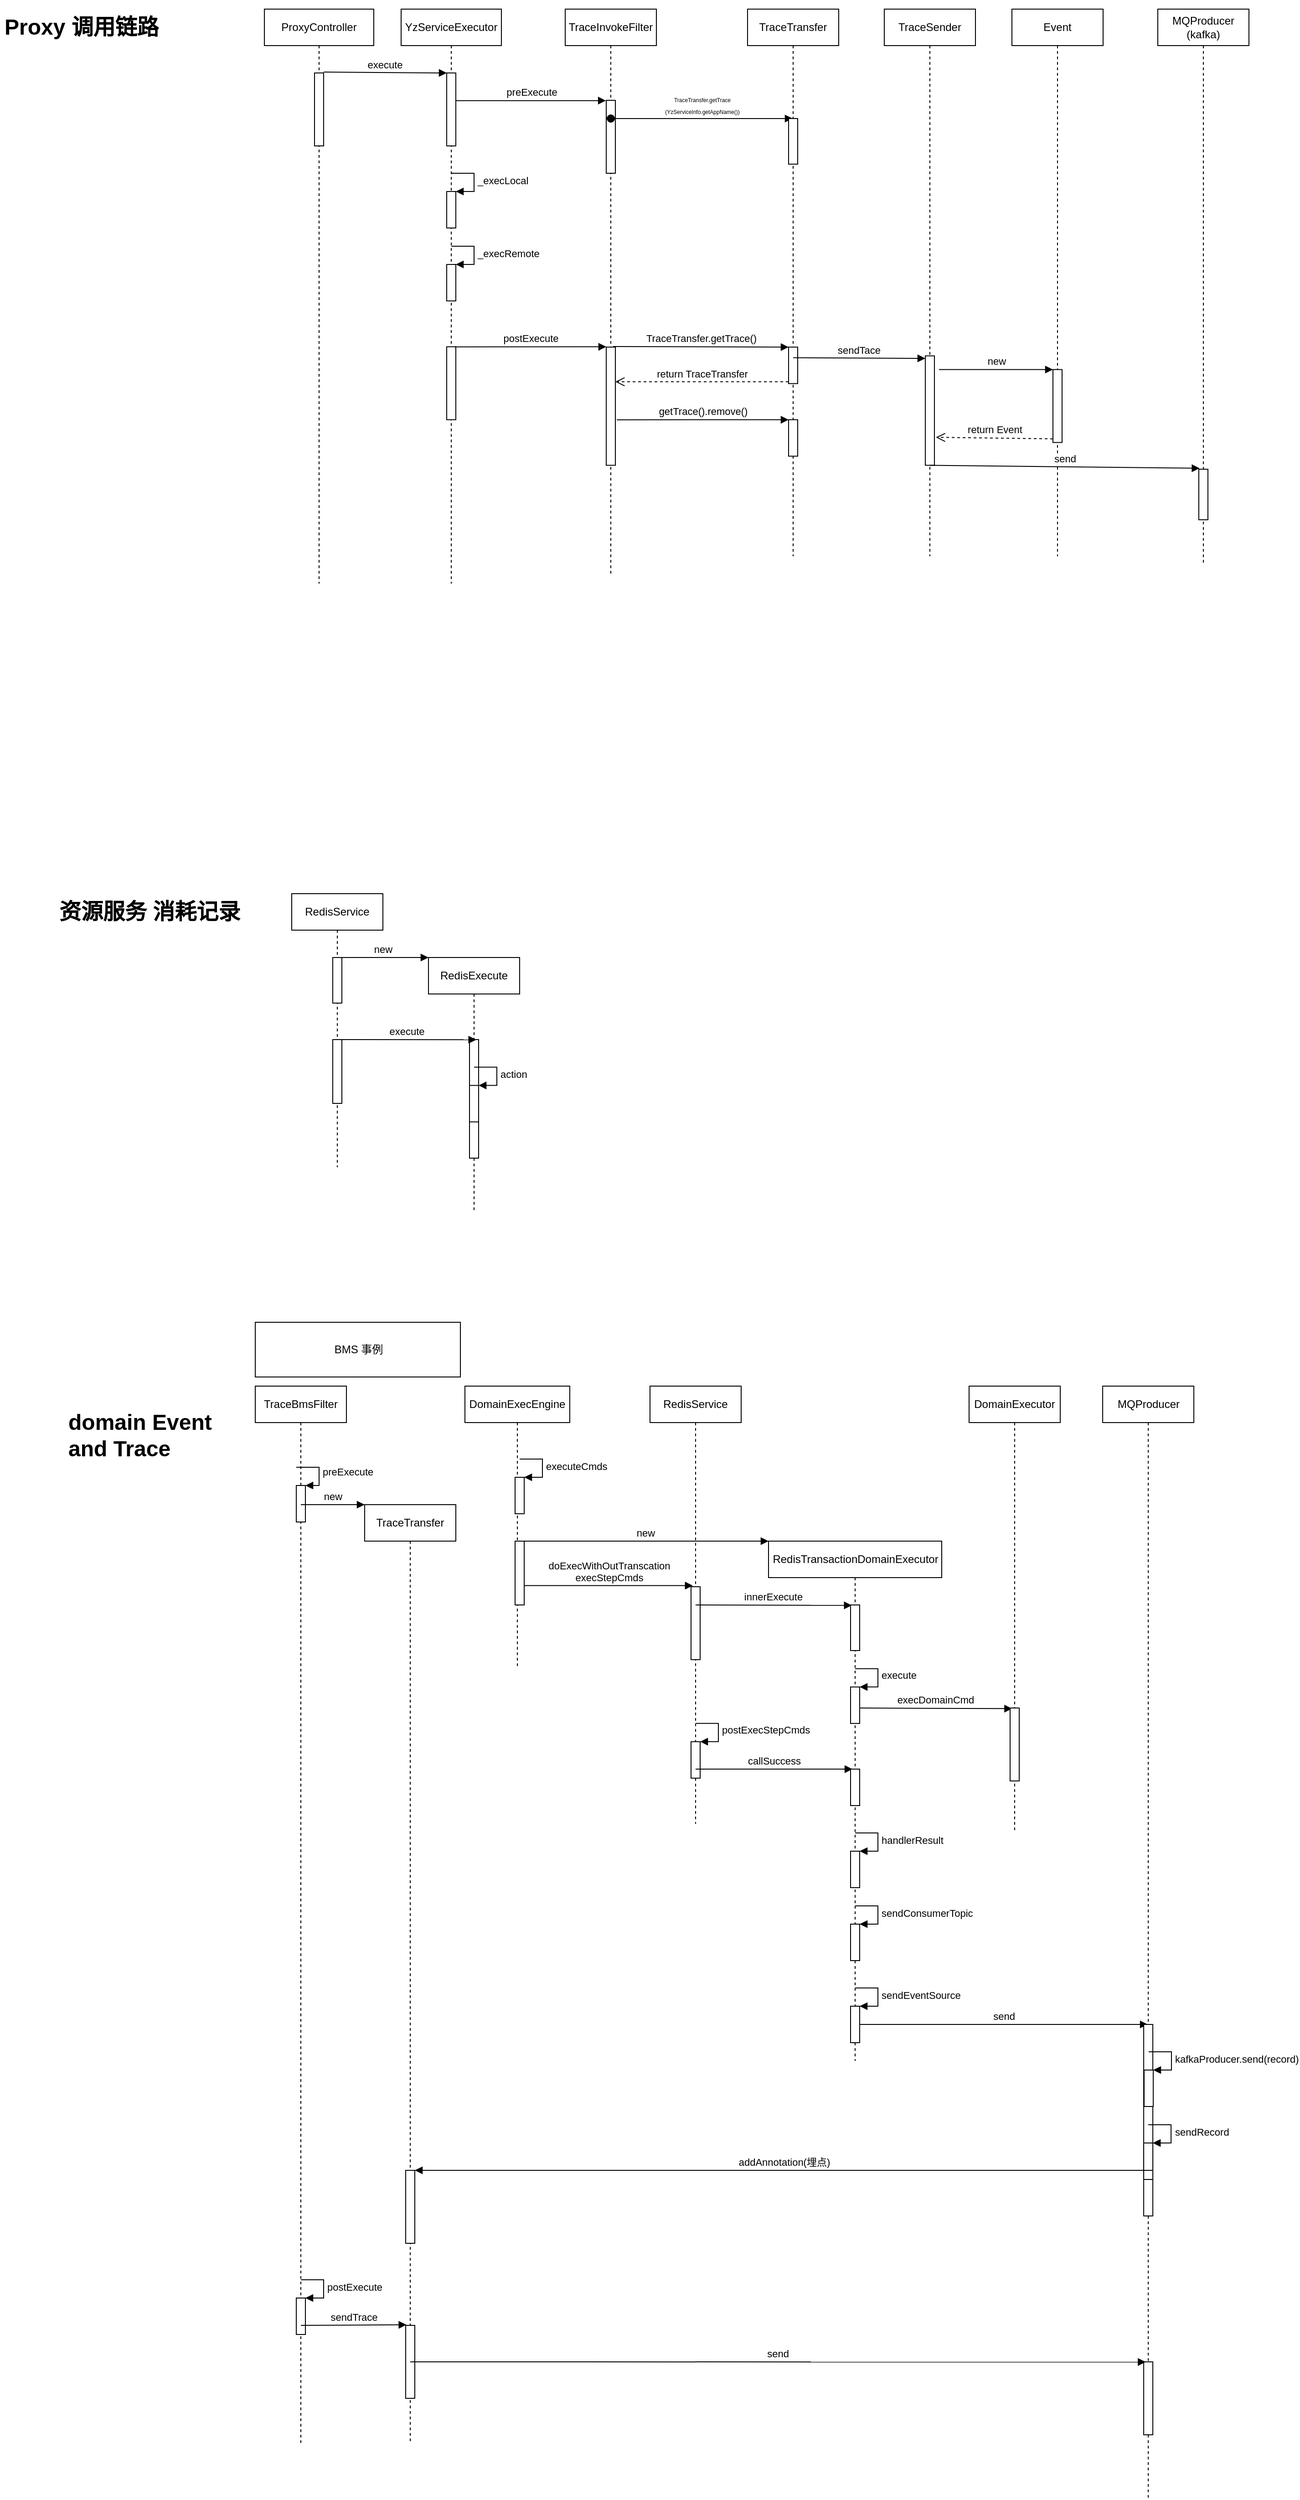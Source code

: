 <mxfile version="12.5.1" type="github">
  <diagram id="-fwhPAeI0vTTsdXvRMv6" name="第 1 页">
    <mxGraphModel dx="2015" dy="594" grid="1" gridSize="10" guides="1" tooltips="1" connect="1" arrows="1" fold="1" page="1" pageScale="1" pageWidth="827" pageHeight="1169" math="0" shadow="0">
      <root>
        <mxCell id="0"/>
        <mxCell id="1" parent="0"/>
        <mxCell id="Nz7b2B-T4ap1JmuyuAuI-36" value="YzServiceExecutor" style="shape=umlLifeline;perimeter=lifelinePerimeter;whiteSpace=wrap;html=1;container=1;collapsible=0;recursiveResize=0;outlineConnect=0;" parent="1" vertex="1">
          <mxGeometry x="120" y="120" width="110" height="630" as="geometry"/>
        </mxCell>
        <mxCell id="Nz7b2B-T4ap1JmuyuAuI-37" value="" style="html=1;points=[];perimeter=orthogonalPerimeter;" parent="Nz7b2B-T4ap1JmuyuAuI-36" vertex="1">
          <mxGeometry x="50" y="70" width="10" height="80" as="geometry"/>
        </mxCell>
        <mxCell id="Nz7b2B-T4ap1JmuyuAuI-74" value="" style="html=1;points=[];perimeter=orthogonalPerimeter;" parent="Nz7b2B-T4ap1JmuyuAuI-36" vertex="1">
          <mxGeometry x="50" y="370.25" width="10" height="80" as="geometry"/>
        </mxCell>
        <mxCell id="Y-8gsAqGTMaJMT4dQ_MY-1" value="" style="html=1;points=[];perimeter=orthogonalPerimeter;" vertex="1" parent="Nz7b2B-T4ap1JmuyuAuI-36">
          <mxGeometry x="50" y="200" width="10" height="40" as="geometry"/>
        </mxCell>
        <mxCell id="Y-8gsAqGTMaJMT4dQ_MY-2" value="_execLocal" style="edgeStyle=orthogonalEdgeStyle;html=1;align=left;spacingLeft=2;endArrow=block;rounded=0;entryX=1;entryY=0;" edge="1" target="Y-8gsAqGTMaJMT4dQ_MY-1" parent="Nz7b2B-T4ap1JmuyuAuI-36">
          <mxGeometry relative="1" as="geometry">
            <mxPoint x="55" y="180" as="sourcePoint"/>
            <Array as="points">
              <mxPoint x="80" y="180"/>
            </Array>
          </mxGeometry>
        </mxCell>
        <mxCell id="Y-8gsAqGTMaJMT4dQ_MY-3" value="" style="html=1;points=[];perimeter=orthogonalPerimeter;" vertex="1" parent="Nz7b2B-T4ap1JmuyuAuI-36">
          <mxGeometry x="50" y="280" width="10" height="40" as="geometry"/>
        </mxCell>
        <mxCell id="Y-8gsAqGTMaJMT4dQ_MY-4" value="_execRemote" style="edgeStyle=orthogonalEdgeStyle;html=1;align=left;spacingLeft=2;endArrow=block;rounded=0;entryX=1;entryY=0;" edge="1" target="Y-8gsAqGTMaJMT4dQ_MY-3" parent="Nz7b2B-T4ap1JmuyuAuI-36">
          <mxGeometry relative="1" as="geometry">
            <mxPoint x="55" y="260" as="sourcePoint"/>
            <Array as="points">
              <mxPoint x="80" y="260"/>
            </Array>
          </mxGeometry>
        </mxCell>
        <mxCell id="Nz7b2B-T4ap1JmuyuAuI-39" value="TraceInvokeFilter" style="shape=umlLifeline;perimeter=lifelinePerimeter;whiteSpace=wrap;html=1;container=1;collapsible=0;recursiveResize=0;outlineConnect=0;" parent="1" vertex="1">
          <mxGeometry x="300" y="120" width="100" height="620" as="geometry"/>
        </mxCell>
        <mxCell id="Nz7b2B-T4ap1JmuyuAuI-53" value="" style="html=1;points=[];perimeter=orthogonalPerimeter;" parent="Nz7b2B-T4ap1JmuyuAuI-39" vertex="1">
          <mxGeometry x="45" y="100" width="10" height="80" as="geometry"/>
        </mxCell>
        <mxCell id="Nz7b2B-T4ap1JmuyuAuI-57" value="&lt;font style=&quot;font-size: 6px&quot;&gt;TraceTransfer.getTrace&lt;br&gt;(YzServiceInfo.getAppName())&lt;/font&gt;" style="html=1;verticalAlign=bottom;startArrow=oval;startFill=1;endArrow=block;startSize=8;" parent="Nz7b2B-T4ap1JmuyuAuI-39" target="Nz7b2B-T4ap1JmuyuAuI-55" edge="1">
          <mxGeometry width="60" relative="1" as="geometry">
            <mxPoint x="50" y="120" as="sourcePoint"/>
            <mxPoint x="150" y="120" as="targetPoint"/>
          </mxGeometry>
        </mxCell>
        <mxCell id="Nz7b2B-T4ap1JmuyuAuI-64" value="" style="html=1;points=[];perimeter=orthogonalPerimeter;" parent="Nz7b2B-T4ap1JmuyuAuI-39" vertex="1">
          <mxGeometry x="45" y="370.65" width="10" height="129.6" as="geometry"/>
        </mxCell>
        <mxCell id="Nz7b2B-T4ap1JmuyuAuI-55" value="TraceTransfer" style="shape=umlLifeline;perimeter=lifelinePerimeter;whiteSpace=wrap;html=1;container=1;collapsible=0;recursiveResize=0;outlineConnect=0;" parent="1" vertex="1">
          <mxGeometry x="500" y="120" width="100" height="600" as="geometry"/>
        </mxCell>
        <mxCell id="Nz7b2B-T4ap1JmuyuAuI-59" value="" style="html=1;points=[];perimeter=orthogonalPerimeter;" parent="Nz7b2B-T4ap1JmuyuAuI-55" vertex="1">
          <mxGeometry x="45" y="120" width="10" height="50" as="geometry"/>
        </mxCell>
        <mxCell id="Nz7b2B-T4ap1JmuyuAuI-65" value="" style="html=1;points=[];perimeter=orthogonalPerimeter;" parent="Nz7b2B-T4ap1JmuyuAuI-55" vertex="1">
          <mxGeometry x="45" y="370.65" width="10" height="40" as="geometry"/>
        </mxCell>
        <mxCell id="Nz7b2B-T4ap1JmuyuAuI-78" value="" style="html=1;points=[];perimeter=orthogonalPerimeter;" parent="Nz7b2B-T4ap1JmuyuAuI-55" vertex="1">
          <mxGeometry x="45" y="450.25" width="10" height="40" as="geometry"/>
        </mxCell>
        <mxCell id="Nz7b2B-T4ap1JmuyuAuI-82" value="sendTace" style="html=1;verticalAlign=bottom;endArrow=block;entryX=0;entryY=0.023;entryDx=0;entryDy=0;entryPerimeter=0;" parent="Nz7b2B-T4ap1JmuyuAuI-55" target="Nz7b2B-T4ap1JmuyuAuI-83" edge="1">
          <mxGeometry width="80" relative="1" as="geometry">
            <mxPoint x="50" y="382.25" as="sourcePoint"/>
            <mxPoint x="140" y="380.25" as="targetPoint"/>
          </mxGeometry>
        </mxCell>
        <mxCell id="Nz7b2B-T4ap1JmuyuAuI-67" value="return TraceTransfer" style="html=1;verticalAlign=bottom;endArrow=open;dashed=1;endSize=8;exitX=0;exitY=0.95;" parent="1" source="Nz7b2B-T4ap1JmuyuAuI-65" target="Nz7b2B-T4ap1JmuyuAuI-64" edge="1">
          <mxGeometry relative="1" as="geometry">
            <mxPoint x="415" y="566.65" as="targetPoint"/>
          </mxGeometry>
        </mxCell>
        <mxCell id="Nz7b2B-T4ap1JmuyuAuI-66" value="TraceTransfer.getTrace()" style="html=1;verticalAlign=bottom;endArrow=block;entryX=0;entryY=0;exitX=0.743;exitY=-0.005;exitDx=0;exitDy=0;exitPerimeter=0;" parent="1" source="Nz7b2B-T4ap1JmuyuAuI-64" target="Nz7b2B-T4ap1JmuyuAuI-65" edge="1">
          <mxGeometry relative="1" as="geometry">
            <mxPoint x="190" y="490.65" as="sourcePoint"/>
          </mxGeometry>
        </mxCell>
        <mxCell id="Nz7b2B-T4ap1JmuyuAuI-69" value="ProxyController" style="shape=umlLifeline;perimeter=lifelinePerimeter;whiteSpace=wrap;html=1;container=1;collapsible=0;recursiveResize=0;outlineConnect=0;" parent="1" vertex="1">
          <mxGeometry x="-30" y="120" width="120" height="630" as="geometry"/>
        </mxCell>
        <mxCell id="Nz7b2B-T4ap1JmuyuAuI-70" value="" style="html=1;points=[];perimeter=orthogonalPerimeter;" parent="Nz7b2B-T4ap1JmuyuAuI-69" vertex="1">
          <mxGeometry x="55" y="70" width="10" height="80" as="geometry"/>
        </mxCell>
        <mxCell id="Nz7b2B-T4ap1JmuyuAuI-68" value="preExecute" style="html=1;verticalAlign=bottom;endArrow=block;entryX=-0.043;entryY=0.004;entryDx=0;entryDy=0;entryPerimeter=0;" parent="1" source="Nz7b2B-T4ap1JmuyuAuI-37" target="Nz7b2B-T4ap1JmuyuAuI-53" edge="1">
          <mxGeometry width="80" relative="1" as="geometry">
            <mxPoint x="190" y="220" as="sourcePoint"/>
            <mxPoint x="250" y="220" as="targetPoint"/>
          </mxGeometry>
        </mxCell>
        <mxCell id="Nz7b2B-T4ap1JmuyuAuI-73" value="execute" style="html=1;verticalAlign=bottom;endArrow=block;exitX=1;exitY=-0.012;exitDx=0;exitDy=0;exitPerimeter=0;" parent="1" source="Nz7b2B-T4ap1JmuyuAuI-70" edge="1">
          <mxGeometry width="80" relative="1" as="geometry">
            <mxPoint x="30" y="210" as="sourcePoint"/>
            <mxPoint x="170" y="190" as="targetPoint"/>
          </mxGeometry>
        </mxCell>
        <mxCell id="Nz7b2B-T4ap1JmuyuAuI-76" value="postExecute" style="html=1;verticalAlign=bottom;endArrow=block;entryX=0;entryY=0;exitX=0.917;exitY=0.002;exitDx=0;exitDy=0;exitPerimeter=0;" parent="1" source="Nz7b2B-T4ap1JmuyuAuI-74" edge="1">
          <mxGeometry relative="1" as="geometry">
            <mxPoint x="275" y="490.25" as="sourcePoint"/>
            <mxPoint x="345" y="490.25" as="targetPoint"/>
          </mxGeometry>
        </mxCell>
        <mxCell id="Nz7b2B-T4ap1JmuyuAuI-79" value="getTrace().remove()" style="html=1;verticalAlign=bottom;endArrow=block;entryX=0;entryY=0;exitX=1.167;exitY=0.615;exitDx=0;exitDy=0;exitPerimeter=0;" parent="1" source="Nz7b2B-T4ap1JmuyuAuI-64" target="Nz7b2B-T4ap1JmuyuAuI-78" edge="1">
          <mxGeometry relative="1" as="geometry">
            <mxPoint x="475" y="570.25" as="sourcePoint"/>
          </mxGeometry>
        </mxCell>
        <mxCell id="Nz7b2B-T4ap1JmuyuAuI-81" value="TraceSender" style="shape=umlLifeline;perimeter=lifelinePerimeter;whiteSpace=wrap;html=1;container=1;collapsible=0;recursiveResize=0;outlineConnect=0;" parent="1" vertex="1">
          <mxGeometry x="650" y="120" width="100" height="600" as="geometry"/>
        </mxCell>
        <mxCell id="Nz7b2B-T4ap1JmuyuAuI-83" value="" style="html=1;points=[];perimeter=orthogonalPerimeter;" parent="Nz7b2B-T4ap1JmuyuAuI-81" vertex="1">
          <mxGeometry x="45" y="380.25" width="10" height="120" as="geometry"/>
        </mxCell>
        <mxCell id="Nz7b2B-T4ap1JmuyuAuI-84" value="Event" style="shape=umlLifeline;perimeter=lifelinePerimeter;whiteSpace=wrap;html=1;container=1;collapsible=0;recursiveResize=0;outlineConnect=0;" parent="1" vertex="1">
          <mxGeometry x="790" y="120" width="100" height="600" as="geometry"/>
        </mxCell>
        <mxCell id="Nz7b2B-T4ap1JmuyuAuI-85" value="" style="html=1;points=[];perimeter=orthogonalPerimeter;" parent="Nz7b2B-T4ap1JmuyuAuI-84" vertex="1">
          <mxGeometry x="45" y="395.25" width="10" height="80" as="geometry"/>
        </mxCell>
        <mxCell id="Nz7b2B-T4ap1JmuyuAuI-86" value="new" style="html=1;verticalAlign=bottom;endArrow=block;entryX=0;entryY=0;" parent="Nz7b2B-T4ap1JmuyuAuI-84" target="Nz7b2B-T4ap1JmuyuAuI-85" edge="1">
          <mxGeometry relative="1" as="geometry">
            <mxPoint x="-80" y="395.25" as="sourcePoint"/>
          </mxGeometry>
        </mxCell>
        <mxCell id="Nz7b2B-T4ap1JmuyuAuI-87" value="return Event" style="html=1;verticalAlign=bottom;endArrow=open;dashed=1;endSize=8;exitX=0;exitY=0.95;entryX=1.167;entryY=0.744;entryDx=0;entryDy=0;entryPerimeter=0;" parent="1" source="Nz7b2B-T4ap1JmuyuAuI-85" target="Nz7b2B-T4ap1JmuyuAuI-83" edge="1">
          <mxGeometry relative="1" as="geometry">
            <mxPoint x="765" y="591.25" as="targetPoint"/>
          </mxGeometry>
        </mxCell>
        <mxCell id="Nz7b2B-T4ap1JmuyuAuI-88" value="MQProducer&lt;br&gt;(kafka)" style="shape=umlLifeline;perimeter=lifelinePerimeter;whiteSpace=wrap;html=1;container=1;collapsible=0;recursiveResize=0;outlineConnect=0;" parent="1" vertex="1">
          <mxGeometry x="950" y="120" width="100" height="610" as="geometry"/>
        </mxCell>
        <mxCell id="Nz7b2B-T4ap1JmuyuAuI-89" value="" style="html=1;points=[];perimeter=orthogonalPerimeter;" parent="Nz7b2B-T4ap1JmuyuAuI-88" vertex="1">
          <mxGeometry x="45" y="504.58" width="10" height="55.42" as="geometry"/>
        </mxCell>
        <mxCell id="Nz7b2B-T4ap1JmuyuAuI-91" value="send" style="html=1;verticalAlign=bottom;endArrow=block;entryX=0.083;entryY=-0.019;entryDx=0;entryDy=0;entryPerimeter=0;" parent="1" target="Nz7b2B-T4ap1JmuyuAuI-89" edge="1">
          <mxGeometry width="80" relative="1" as="geometry">
            <mxPoint x="700" y="620.25" as="sourcePoint"/>
            <mxPoint x="990" y="620.25" as="targetPoint"/>
          </mxGeometry>
        </mxCell>
        <mxCell id="Y-8gsAqGTMaJMT4dQ_MY-5" value="&lt;h1&gt;Proxy 调用链路&lt;/h1&gt;&lt;p&gt;&lt;br&gt;&lt;/p&gt;" style="text;html=1;strokeColor=none;fillColor=none;spacing=5;spacingTop=-20;whiteSpace=wrap;overflow=hidden;rounded=0;" vertex="1" parent="1">
          <mxGeometry x="-320" y="120" width="190" height="120" as="geometry"/>
        </mxCell>
        <mxCell id="Y-8gsAqGTMaJMT4dQ_MY-7" value="&lt;h1&gt;资源服务 消耗记录&lt;/h1&gt;&lt;p&gt;&lt;br&gt;&lt;/p&gt;" style="text;html=1;strokeColor=none;fillColor=none;spacing=5;spacingTop=-20;whiteSpace=wrap;overflow=hidden;rounded=0;" vertex="1" parent="1">
          <mxGeometry x="-260" y="1090" width="210" height="120" as="geometry"/>
        </mxCell>
        <mxCell id="Y-8gsAqGTMaJMT4dQ_MY-8" value="RedisExecute" style="shape=umlLifeline;perimeter=lifelinePerimeter;whiteSpace=wrap;html=1;container=1;collapsible=0;recursiveResize=0;outlineConnect=0;" vertex="1" parent="1">
          <mxGeometry x="150" y="1160" width="100" height="280" as="geometry"/>
        </mxCell>
        <mxCell id="Y-8gsAqGTMaJMT4dQ_MY-14" value="" style="html=1;points=[];perimeter=orthogonalPerimeter;" vertex="1" parent="Y-8gsAqGTMaJMT4dQ_MY-8">
          <mxGeometry x="45" y="90" width="10" height="130" as="geometry"/>
        </mxCell>
        <mxCell id="Y-8gsAqGTMaJMT4dQ_MY-15" value="" style="html=1;points=[];perimeter=orthogonalPerimeter;" vertex="1" parent="Y-8gsAqGTMaJMT4dQ_MY-8">
          <mxGeometry x="45" y="140.28" width="10" height="40" as="geometry"/>
        </mxCell>
        <mxCell id="Y-8gsAqGTMaJMT4dQ_MY-16" value="action" style="edgeStyle=orthogonalEdgeStyle;html=1;align=left;spacingLeft=2;endArrow=block;rounded=0;entryX=1;entryY=0;" edge="1" target="Y-8gsAqGTMaJMT4dQ_MY-15" parent="Y-8gsAqGTMaJMT4dQ_MY-8">
          <mxGeometry relative="1" as="geometry">
            <mxPoint x="50" y="120.28" as="sourcePoint"/>
            <Array as="points">
              <mxPoint x="75" y="120.28"/>
            </Array>
          </mxGeometry>
        </mxCell>
        <mxCell id="Y-8gsAqGTMaJMT4dQ_MY-9" value="RedisService" style="shape=umlLifeline;perimeter=lifelinePerimeter;whiteSpace=wrap;html=1;container=1;collapsible=0;recursiveResize=0;outlineConnect=0;" vertex="1" parent="1">
          <mxGeometry y="1090" width="100" height="300" as="geometry"/>
        </mxCell>
        <mxCell id="Y-8gsAqGTMaJMT4dQ_MY-10" value="" style="html=1;points=[];perimeter=orthogonalPerimeter;" vertex="1" parent="Y-8gsAqGTMaJMT4dQ_MY-9">
          <mxGeometry x="45" y="70" width="10" height="50" as="geometry"/>
        </mxCell>
        <mxCell id="Y-8gsAqGTMaJMT4dQ_MY-11" value="new" style="html=1;verticalAlign=bottom;endArrow=block;" edge="1" parent="Y-8gsAqGTMaJMT4dQ_MY-9">
          <mxGeometry width="80" relative="1" as="geometry">
            <mxPoint x="50" y="70" as="sourcePoint"/>
            <mxPoint x="150" y="70" as="targetPoint"/>
          </mxGeometry>
        </mxCell>
        <mxCell id="Y-8gsAqGTMaJMT4dQ_MY-12" value="" style="html=1;points=[];perimeter=orthogonalPerimeter;" vertex="1" parent="Y-8gsAqGTMaJMT4dQ_MY-9">
          <mxGeometry x="45" y="160" width="10" height="70" as="geometry"/>
        </mxCell>
        <mxCell id="Y-8gsAqGTMaJMT4dQ_MY-13" value="execute" style="html=1;verticalAlign=bottom;endArrow=block;entryX=0.741;entryY=0.001;entryDx=0;entryDy=0;entryPerimeter=0;" edge="1" parent="Y-8gsAqGTMaJMT4dQ_MY-9" target="Y-8gsAqGTMaJMT4dQ_MY-14">
          <mxGeometry width="80" relative="1" as="geometry">
            <mxPoint x="50" y="160" as="sourcePoint"/>
            <mxPoint x="190" y="160" as="targetPoint"/>
          </mxGeometry>
        </mxCell>
        <mxCell id="Y-8gsAqGTMaJMT4dQ_MY-17" value="&lt;h1&gt;domain Event and Trace&lt;/h1&gt;" style="text;html=1;strokeColor=none;fillColor=none;spacing=5;spacingTop=-20;whiteSpace=wrap;overflow=hidden;rounded=0;" vertex="1" parent="1">
          <mxGeometry x="-250" y="1650" width="210" height="120" as="geometry"/>
        </mxCell>
        <mxCell id="Y-8gsAqGTMaJMT4dQ_MY-18" value="DomainExecEngine" style="shape=umlLifeline;perimeter=lifelinePerimeter;whiteSpace=wrap;html=1;container=1;collapsible=0;recursiveResize=0;outlineConnect=0;" vertex="1" parent="1">
          <mxGeometry x="190" y="1630" width="115" height="310" as="geometry"/>
        </mxCell>
        <mxCell id="Y-8gsAqGTMaJMT4dQ_MY-19" value="" style="html=1;points=[];perimeter=orthogonalPerimeter;" vertex="1" parent="Y-8gsAqGTMaJMT4dQ_MY-18">
          <mxGeometry x="55" y="100" width="10" height="40" as="geometry"/>
        </mxCell>
        <mxCell id="Y-8gsAqGTMaJMT4dQ_MY-20" value="executeCmds" style="edgeStyle=orthogonalEdgeStyle;html=1;align=left;spacingLeft=2;endArrow=block;rounded=0;entryX=1;entryY=0;" edge="1" target="Y-8gsAqGTMaJMT4dQ_MY-19" parent="Y-8gsAqGTMaJMT4dQ_MY-18">
          <mxGeometry relative="1" as="geometry">
            <mxPoint x="60" y="80" as="sourcePoint"/>
            <Array as="points">
              <mxPoint x="85" y="80"/>
            </Array>
          </mxGeometry>
        </mxCell>
        <mxCell id="Y-8gsAqGTMaJMT4dQ_MY-22" value="" style="html=1;points=[];perimeter=orthogonalPerimeter;" vertex="1" parent="Y-8gsAqGTMaJMT4dQ_MY-18">
          <mxGeometry x="55" y="170" width="10" height="70" as="geometry"/>
        </mxCell>
        <mxCell id="Y-8gsAqGTMaJMT4dQ_MY-26" value="new" style="html=1;verticalAlign=bottom;endArrow=block;" edge="1" parent="Y-8gsAqGTMaJMT4dQ_MY-18">
          <mxGeometry width="80" relative="1" as="geometry">
            <mxPoint x="63" y="170" as="sourcePoint"/>
            <mxPoint x="333" y="170" as="targetPoint"/>
          </mxGeometry>
        </mxCell>
        <mxCell id="Y-8gsAqGTMaJMT4dQ_MY-21" value="RedisService" style="shape=umlLifeline;perimeter=lifelinePerimeter;whiteSpace=wrap;html=1;container=1;collapsible=0;recursiveResize=0;outlineConnect=0;" vertex="1" parent="1">
          <mxGeometry x="393" y="1630" width="100" height="480" as="geometry"/>
        </mxCell>
        <mxCell id="Y-8gsAqGTMaJMT4dQ_MY-24" value="" style="html=1;points=[];perimeter=orthogonalPerimeter;" vertex="1" parent="Y-8gsAqGTMaJMT4dQ_MY-21">
          <mxGeometry x="45" y="220" width="10" height="80" as="geometry"/>
        </mxCell>
        <mxCell id="Y-8gsAqGTMaJMT4dQ_MY-27" value="innerExecute" style="html=1;verticalAlign=bottom;endArrow=block;entryX=0.138;entryY=0.009;entryDx=0;entryDy=0;entryPerimeter=0;" edge="1" parent="Y-8gsAqGTMaJMT4dQ_MY-21" target="Y-8gsAqGTMaJMT4dQ_MY-28">
          <mxGeometry width="80" relative="1" as="geometry">
            <mxPoint x="50" y="240" as="sourcePoint"/>
            <mxPoint x="130" y="240" as="targetPoint"/>
          </mxGeometry>
        </mxCell>
        <mxCell id="Y-8gsAqGTMaJMT4dQ_MY-34" value="" style="html=1;points=[];perimeter=orthogonalPerimeter;" vertex="1" parent="Y-8gsAqGTMaJMT4dQ_MY-21">
          <mxGeometry x="45" y="389.93" width="10" height="40" as="geometry"/>
        </mxCell>
        <mxCell id="Y-8gsAqGTMaJMT4dQ_MY-35" value="postExecStepCmds" style="edgeStyle=orthogonalEdgeStyle;html=1;align=left;spacingLeft=2;endArrow=block;rounded=0;entryX=1;entryY=0;" edge="1" target="Y-8gsAqGTMaJMT4dQ_MY-34" parent="Y-8gsAqGTMaJMT4dQ_MY-21">
          <mxGeometry relative="1" as="geometry">
            <mxPoint x="50" y="369.93" as="sourcePoint"/>
            <Array as="points">
              <mxPoint x="75" y="369.93"/>
            </Array>
          </mxGeometry>
        </mxCell>
        <mxCell id="Y-8gsAqGTMaJMT4dQ_MY-36" value="callSuccess" style="html=1;verticalAlign=bottom;endArrow=block;entryX=0.207;entryY=0.001;entryDx=0;entryDy=0;entryPerimeter=0;" edge="1" parent="Y-8gsAqGTMaJMT4dQ_MY-21" target="Y-8gsAqGTMaJMT4dQ_MY-37">
          <mxGeometry width="80" relative="1" as="geometry">
            <mxPoint x="50" y="420" as="sourcePoint"/>
            <mxPoint x="130" y="420" as="targetPoint"/>
          </mxGeometry>
        </mxCell>
        <mxCell id="Y-8gsAqGTMaJMT4dQ_MY-25" value="RedisTransactionDomainExecutor" style="html=1;points=[];perimeter=orthogonalPerimeter;shape=umlLifeline;participant=label;fontFamily=Helvetica;fontSize=12;fontColor=#000000;align=center;strokeColor=#000000;fillColor=#ffffff;recursiveResize=0;container=1;collapsible=0;" vertex="1" parent="1">
          <mxGeometry x="523" y="1800" width="190" height="570" as="geometry"/>
        </mxCell>
        <mxCell id="Y-8gsAqGTMaJMT4dQ_MY-28" value="" style="html=1;points=[];perimeter=orthogonalPerimeter;" vertex="1" parent="Y-8gsAqGTMaJMT4dQ_MY-25">
          <mxGeometry x="90" y="70" width="10" height="50" as="geometry"/>
        </mxCell>
        <mxCell id="Y-8gsAqGTMaJMT4dQ_MY-29" value="" style="html=1;points=[];perimeter=orthogonalPerimeter;" vertex="1" parent="Y-8gsAqGTMaJMT4dQ_MY-25">
          <mxGeometry x="90" y="159.93" width="10" height="40" as="geometry"/>
        </mxCell>
        <mxCell id="Y-8gsAqGTMaJMT4dQ_MY-30" value="execute" style="edgeStyle=orthogonalEdgeStyle;html=1;align=left;spacingLeft=2;endArrow=block;rounded=0;entryX=1;entryY=0;" edge="1" target="Y-8gsAqGTMaJMT4dQ_MY-29" parent="Y-8gsAqGTMaJMT4dQ_MY-25">
          <mxGeometry relative="1" as="geometry">
            <mxPoint x="95" y="139.93" as="sourcePoint"/>
            <Array as="points">
              <mxPoint x="120" y="139.93"/>
            </Array>
          </mxGeometry>
        </mxCell>
        <mxCell id="Y-8gsAqGTMaJMT4dQ_MY-33" value="execDomainCmd" style="html=1;verticalAlign=bottom;endArrow=block;entryX=0.224;entryY=0.009;entryDx=0;entryDy=0;entryPerimeter=0;" edge="1" parent="Y-8gsAqGTMaJMT4dQ_MY-25" target="Y-8gsAqGTMaJMT4dQ_MY-32">
          <mxGeometry width="80" relative="1" as="geometry">
            <mxPoint x="100" y="183" as="sourcePoint"/>
            <mxPoint x="180" y="183" as="targetPoint"/>
          </mxGeometry>
        </mxCell>
        <mxCell id="Y-8gsAqGTMaJMT4dQ_MY-37" value="" style="html=1;points=[];perimeter=orthogonalPerimeter;" vertex="1" parent="Y-8gsAqGTMaJMT4dQ_MY-25">
          <mxGeometry x="90" y="250" width="10" height="40" as="geometry"/>
        </mxCell>
        <mxCell id="Y-8gsAqGTMaJMT4dQ_MY-38" value="" style="html=1;points=[];perimeter=orthogonalPerimeter;" vertex="1" parent="Y-8gsAqGTMaJMT4dQ_MY-25">
          <mxGeometry x="90" y="340" width="10" height="40" as="geometry"/>
        </mxCell>
        <mxCell id="Y-8gsAqGTMaJMT4dQ_MY-39" value="handlerResult" style="edgeStyle=orthogonalEdgeStyle;html=1;align=left;spacingLeft=2;endArrow=block;rounded=0;entryX=1;entryY=0;" edge="1" target="Y-8gsAqGTMaJMT4dQ_MY-38" parent="Y-8gsAqGTMaJMT4dQ_MY-25">
          <mxGeometry relative="1" as="geometry">
            <mxPoint x="95" y="320" as="sourcePoint"/>
            <Array as="points">
              <mxPoint x="120" y="320"/>
            </Array>
          </mxGeometry>
        </mxCell>
        <mxCell id="Y-8gsAqGTMaJMT4dQ_MY-40" value="" style="html=1;points=[];perimeter=orthogonalPerimeter;" vertex="1" parent="Y-8gsAqGTMaJMT4dQ_MY-25">
          <mxGeometry x="90" y="420" width="10" height="40" as="geometry"/>
        </mxCell>
        <mxCell id="Y-8gsAqGTMaJMT4dQ_MY-41" value="sendConsumerTopic" style="edgeStyle=orthogonalEdgeStyle;html=1;align=left;spacingLeft=2;endArrow=block;rounded=0;entryX=1;entryY=0;" edge="1" target="Y-8gsAqGTMaJMT4dQ_MY-40" parent="Y-8gsAqGTMaJMT4dQ_MY-25">
          <mxGeometry relative="1" as="geometry">
            <mxPoint x="95" y="400" as="sourcePoint"/>
            <Array as="points">
              <mxPoint x="120" y="400"/>
            </Array>
          </mxGeometry>
        </mxCell>
        <mxCell id="Y-8gsAqGTMaJMT4dQ_MY-42" value="" style="html=1;points=[];perimeter=orthogonalPerimeter;" vertex="1" parent="Y-8gsAqGTMaJMT4dQ_MY-25">
          <mxGeometry x="90" y="510" width="10" height="40" as="geometry"/>
        </mxCell>
        <mxCell id="Y-8gsAqGTMaJMT4dQ_MY-43" value="sendEventSource" style="edgeStyle=orthogonalEdgeStyle;html=1;align=left;spacingLeft=2;endArrow=block;rounded=0;entryX=1;entryY=0;" edge="1" target="Y-8gsAqGTMaJMT4dQ_MY-42" parent="Y-8gsAqGTMaJMT4dQ_MY-25">
          <mxGeometry relative="1" as="geometry">
            <mxPoint x="95" y="490" as="sourcePoint"/>
            <Array as="points">
              <mxPoint x="120" y="490"/>
            </Array>
          </mxGeometry>
        </mxCell>
        <mxCell id="Y-8gsAqGTMaJMT4dQ_MY-45" value="send" style="html=1;verticalAlign=bottom;endArrow=block;" edge="1" parent="Y-8gsAqGTMaJMT4dQ_MY-25" target="Y-8gsAqGTMaJMT4dQ_MY-44">
          <mxGeometry width="80" relative="1" as="geometry">
            <mxPoint x="100" y="530" as="sourcePoint"/>
            <mxPoint x="180" y="530" as="targetPoint"/>
          </mxGeometry>
        </mxCell>
        <mxCell id="Y-8gsAqGTMaJMT4dQ_MY-23" value="doExecWithOutTranscation&lt;br&gt;execStepCmds" style="html=1;verticalAlign=bottom;endArrow=block;entryX=0.19;entryY=-0.003;entryDx=0;entryDy=0;entryPerimeter=0;" edge="1" parent="1">
          <mxGeometry width="80" relative="1" as="geometry">
            <mxPoint x="255.0" y="1848.76" as="sourcePoint"/>
            <mxPoint x="439.9" y="1848.76" as="targetPoint"/>
          </mxGeometry>
        </mxCell>
        <mxCell id="Y-8gsAqGTMaJMT4dQ_MY-31" value="DomainExecutor" style="shape=umlLifeline;perimeter=lifelinePerimeter;whiteSpace=wrap;html=1;container=1;collapsible=0;recursiveResize=0;outlineConnect=0;" vertex="1" parent="1">
          <mxGeometry x="743" y="1630" width="100" height="490" as="geometry"/>
        </mxCell>
        <mxCell id="Y-8gsAqGTMaJMT4dQ_MY-32" value="" style="html=1;points=[];perimeter=orthogonalPerimeter;" vertex="1" parent="Y-8gsAqGTMaJMT4dQ_MY-31">
          <mxGeometry x="45" y="353" width="10" height="80" as="geometry"/>
        </mxCell>
        <mxCell id="Y-8gsAqGTMaJMT4dQ_MY-44" value="MQProducer" style="shape=umlLifeline;perimeter=lifelinePerimeter;whiteSpace=wrap;html=1;container=1;collapsible=0;recursiveResize=0;outlineConnect=0;" vertex="1" parent="1">
          <mxGeometry x="889.55" y="1630" width="100" height="1220" as="geometry"/>
        </mxCell>
        <mxCell id="Y-8gsAqGTMaJMT4dQ_MY-46" value="" style="html=1;points=[];perimeter=orthogonalPerimeter;" vertex="1" parent="Y-8gsAqGTMaJMT4dQ_MY-44">
          <mxGeometry x="45" y="700" width="10" height="210" as="geometry"/>
        </mxCell>
        <mxCell id="Y-8gsAqGTMaJMT4dQ_MY-47" value="" style="html=1;points=[];perimeter=orthogonalPerimeter;" vertex="1" parent="Y-8gsAqGTMaJMT4dQ_MY-44">
          <mxGeometry x="45.0" y="830" width="10" height="40" as="geometry"/>
        </mxCell>
        <mxCell id="Y-8gsAqGTMaJMT4dQ_MY-48" value="sendRecord" style="edgeStyle=orthogonalEdgeStyle;html=1;align=left;spacingLeft=2;endArrow=block;rounded=0;entryX=1;entryY=0;" edge="1" target="Y-8gsAqGTMaJMT4dQ_MY-47" parent="Y-8gsAqGTMaJMT4dQ_MY-44">
          <mxGeometry relative="1" as="geometry">
            <mxPoint x="50.0" y="810" as="sourcePoint"/>
            <Array as="points">
              <mxPoint x="75.0" y="810"/>
            </Array>
          </mxGeometry>
        </mxCell>
        <mxCell id="Y-8gsAqGTMaJMT4dQ_MY-55" value="addAnnotation(埋点)" style="html=1;verticalAlign=bottom;endArrow=block;" edge="1" parent="Y-8gsAqGTMaJMT4dQ_MY-44" target="Y-8gsAqGTMaJMT4dQ_MY-54">
          <mxGeometry width="80" relative="1" as="geometry">
            <mxPoint x="54.55" y="860" as="sourcePoint"/>
            <mxPoint x="134.55" y="860" as="targetPoint"/>
          </mxGeometry>
        </mxCell>
        <mxCell id="Y-8gsAqGTMaJMT4dQ_MY-57" value="" style="html=1;points=[];perimeter=orthogonalPerimeter;" vertex="1" parent="Y-8gsAqGTMaJMT4dQ_MY-44">
          <mxGeometry x="45.45" y="750" width="10" height="40" as="geometry"/>
        </mxCell>
        <mxCell id="Y-8gsAqGTMaJMT4dQ_MY-58" value="kafkaProducer.send(record)" style="edgeStyle=orthogonalEdgeStyle;html=1;align=left;spacingLeft=2;endArrow=block;rounded=0;entryX=1;entryY=0;" edge="1" target="Y-8gsAqGTMaJMT4dQ_MY-57" parent="Y-8gsAqGTMaJMT4dQ_MY-44">
          <mxGeometry relative="1" as="geometry">
            <mxPoint x="50.45" y="730" as="sourcePoint"/>
            <Array as="points">
              <mxPoint x="75.45" y="730"/>
            </Array>
          </mxGeometry>
        </mxCell>
        <mxCell id="Y-8gsAqGTMaJMT4dQ_MY-69" value="" style="html=1;points=[];perimeter=orthogonalPerimeter;" vertex="1" parent="Y-8gsAqGTMaJMT4dQ_MY-44">
          <mxGeometry x="45.0" y="1070" width="10" height="80" as="geometry"/>
        </mxCell>
        <mxCell id="Y-8gsAqGTMaJMT4dQ_MY-59" value="TraceBmsFilter" style="shape=umlLifeline;perimeter=lifelinePerimeter;whiteSpace=wrap;html=1;container=1;collapsible=0;recursiveResize=0;outlineConnect=0;" vertex="1" parent="1">
          <mxGeometry x="-40" y="1630" width="100" height="1160" as="geometry"/>
        </mxCell>
        <mxCell id="Y-8gsAqGTMaJMT4dQ_MY-61" value="" style="html=1;points=[];perimeter=orthogonalPerimeter;" vertex="1" parent="Y-8gsAqGTMaJMT4dQ_MY-59">
          <mxGeometry x="45" y="109" width="10" height="40" as="geometry"/>
        </mxCell>
        <mxCell id="Y-8gsAqGTMaJMT4dQ_MY-62" value="preExecute" style="edgeStyle=orthogonalEdgeStyle;html=1;align=left;spacingLeft=2;endArrow=block;rounded=0;entryX=1;entryY=0;" edge="1" target="Y-8gsAqGTMaJMT4dQ_MY-61" parent="Y-8gsAqGTMaJMT4dQ_MY-59">
          <mxGeometry relative="1" as="geometry">
            <mxPoint x="45" y="89" as="sourcePoint"/>
            <Array as="points">
              <mxPoint x="70" y="89"/>
            </Array>
          </mxGeometry>
        </mxCell>
        <mxCell id="Y-8gsAqGTMaJMT4dQ_MY-64" value="new" style="html=1;verticalAlign=bottom;endArrow=block;entryX=0;entryY=0;entryDx=0;entryDy=0;entryPerimeter=0;" edge="1" parent="Y-8gsAqGTMaJMT4dQ_MY-59" target="Y-8gsAqGTMaJMT4dQ_MY-63">
          <mxGeometry width="80" relative="1" as="geometry">
            <mxPoint x="50" y="130" as="sourcePoint"/>
            <mxPoint x="110" y="120" as="targetPoint"/>
          </mxGeometry>
        </mxCell>
        <mxCell id="Y-8gsAqGTMaJMT4dQ_MY-65" value="" style="html=1;points=[];perimeter=orthogonalPerimeter;" vertex="1" parent="Y-8gsAqGTMaJMT4dQ_MY-59">
          <mxGeometry x="45" y="1000" width="10" height="40" as="geometry"/>
        </mxCell>
        <mxCell id="Y-8gsAqGTMaJMT4dQ_MY-66" value="postExecute" style="edgeStyle=orthogonalEdgeStyle;html=1;align=left;spacingLeft=2;endArrow=block;rounded=0;entryX=1;entryY=0;" edge="1" target="Y-8gsAqGTMaJMT4dQ_MY-65" parent="Y-8gsAqGTMaJMT4dQ_MY-59">
          <mxGeometry relative="1" as="geometry">
            <mxPoint x="50" y="980" as="sourcePoint"/>
            <Array as="points">
              <mxPoint x="75" y="980"/>
            </Array>
          </mxGeometry>
        </mxCell>
        <mxCell id="Y-8gsAqGTMaJMT4dQ_MY-67" value="sendTrace" style="html=1;verticalAlign=bottom;endArrow=block;entryX=0.083;entryY=-0.008;entryDx=0;entryDy=0;entryPerimeter=0;" edge="1" parent="Y-8gsAqGTMaJMT4dQ_MY-59" target="Y-8gsAqGTMaJMT4dQ_MY-68">
          <mxGeometry width="80" relative="1" as="geometry">
            <mxPoint x="50" y="1030" as="sourcePoint"/>
            <mxPoint x="160" y="1030" as="targetPoint"/>
          </mxGeometry>
        </mxCell>
        <mxCell id="Y-8gsAqGTMaJMT4dQ_MY-63" value="TraceTransfer" style="shape=umlLifeline;perimeter=lifelinePerimeter;whiteSpace=wrap;html=1;container=1;collapsible=0;recursiveResize=0;outlineConnect=0;" vertex="1" parent="1">
          <mxGeometry x="80" y="1760" width="100" height="1030" as="geometry"/>
        </mxCell>
        <mxCell id="Y-8gsAqGTMaJMT4dQ_MY-54" value="" style="html=1;points=[];perimeter=orthogonalPerimeter;" vertex="1" parent="Y-8gsAqGTMaJMT4dQ_MY-63">
          <mxGeometry x="45" y="730" width="10" height="80" as="geometry"/>
        </mxCell>
        <mxCell id="Y-8gsAqGTMaJMT4dQ_MY-68" value="" style="html=1;points=[];perimeter=orthogonalPerimeter;" vertex="1" parent="Y-8gsAqGTMaJMT4dQ_MY-63">
          <mxGeometry x="45" y="900" width="10" height="80" as="geometry"/>
        </mxCell>
        <mxCell id="Y-8gsAqGTMaJMT4dQ_MY-70" value="send" style="html=1;verticalAlign=bottom;endArrow=block;entryX=0.212;entryY=0.002;entryDx=0;entryDy=0;entryPerimeter=0;" edge="1" parent="Y-8gsAqGTMaJMT4dQ_MY-63" target="Y-8gsAqGTMaJMT4dQ_MY-69">
          <mxGeometry width="80" relative="1" as="geometry">
            <mxPoint x="50" y="940" as="sourcePoint"/>
            <mxPoint x="850" y="940" as="targetPoint"/>
          </mxGeometry>
        </mxCell>
        <mxCell id="Y-8gsAqGTMaJMT4dQ_MY-71" value="BMS 事例" style="html=1;" vertex="1" parent="1">
          <mxGeometry x="-40" y="1560" width="225" height="60" as="geometry"/>
        </mxCell>
      </root>
    </mxGraphModel>
  </diagram>
</mxfile>
